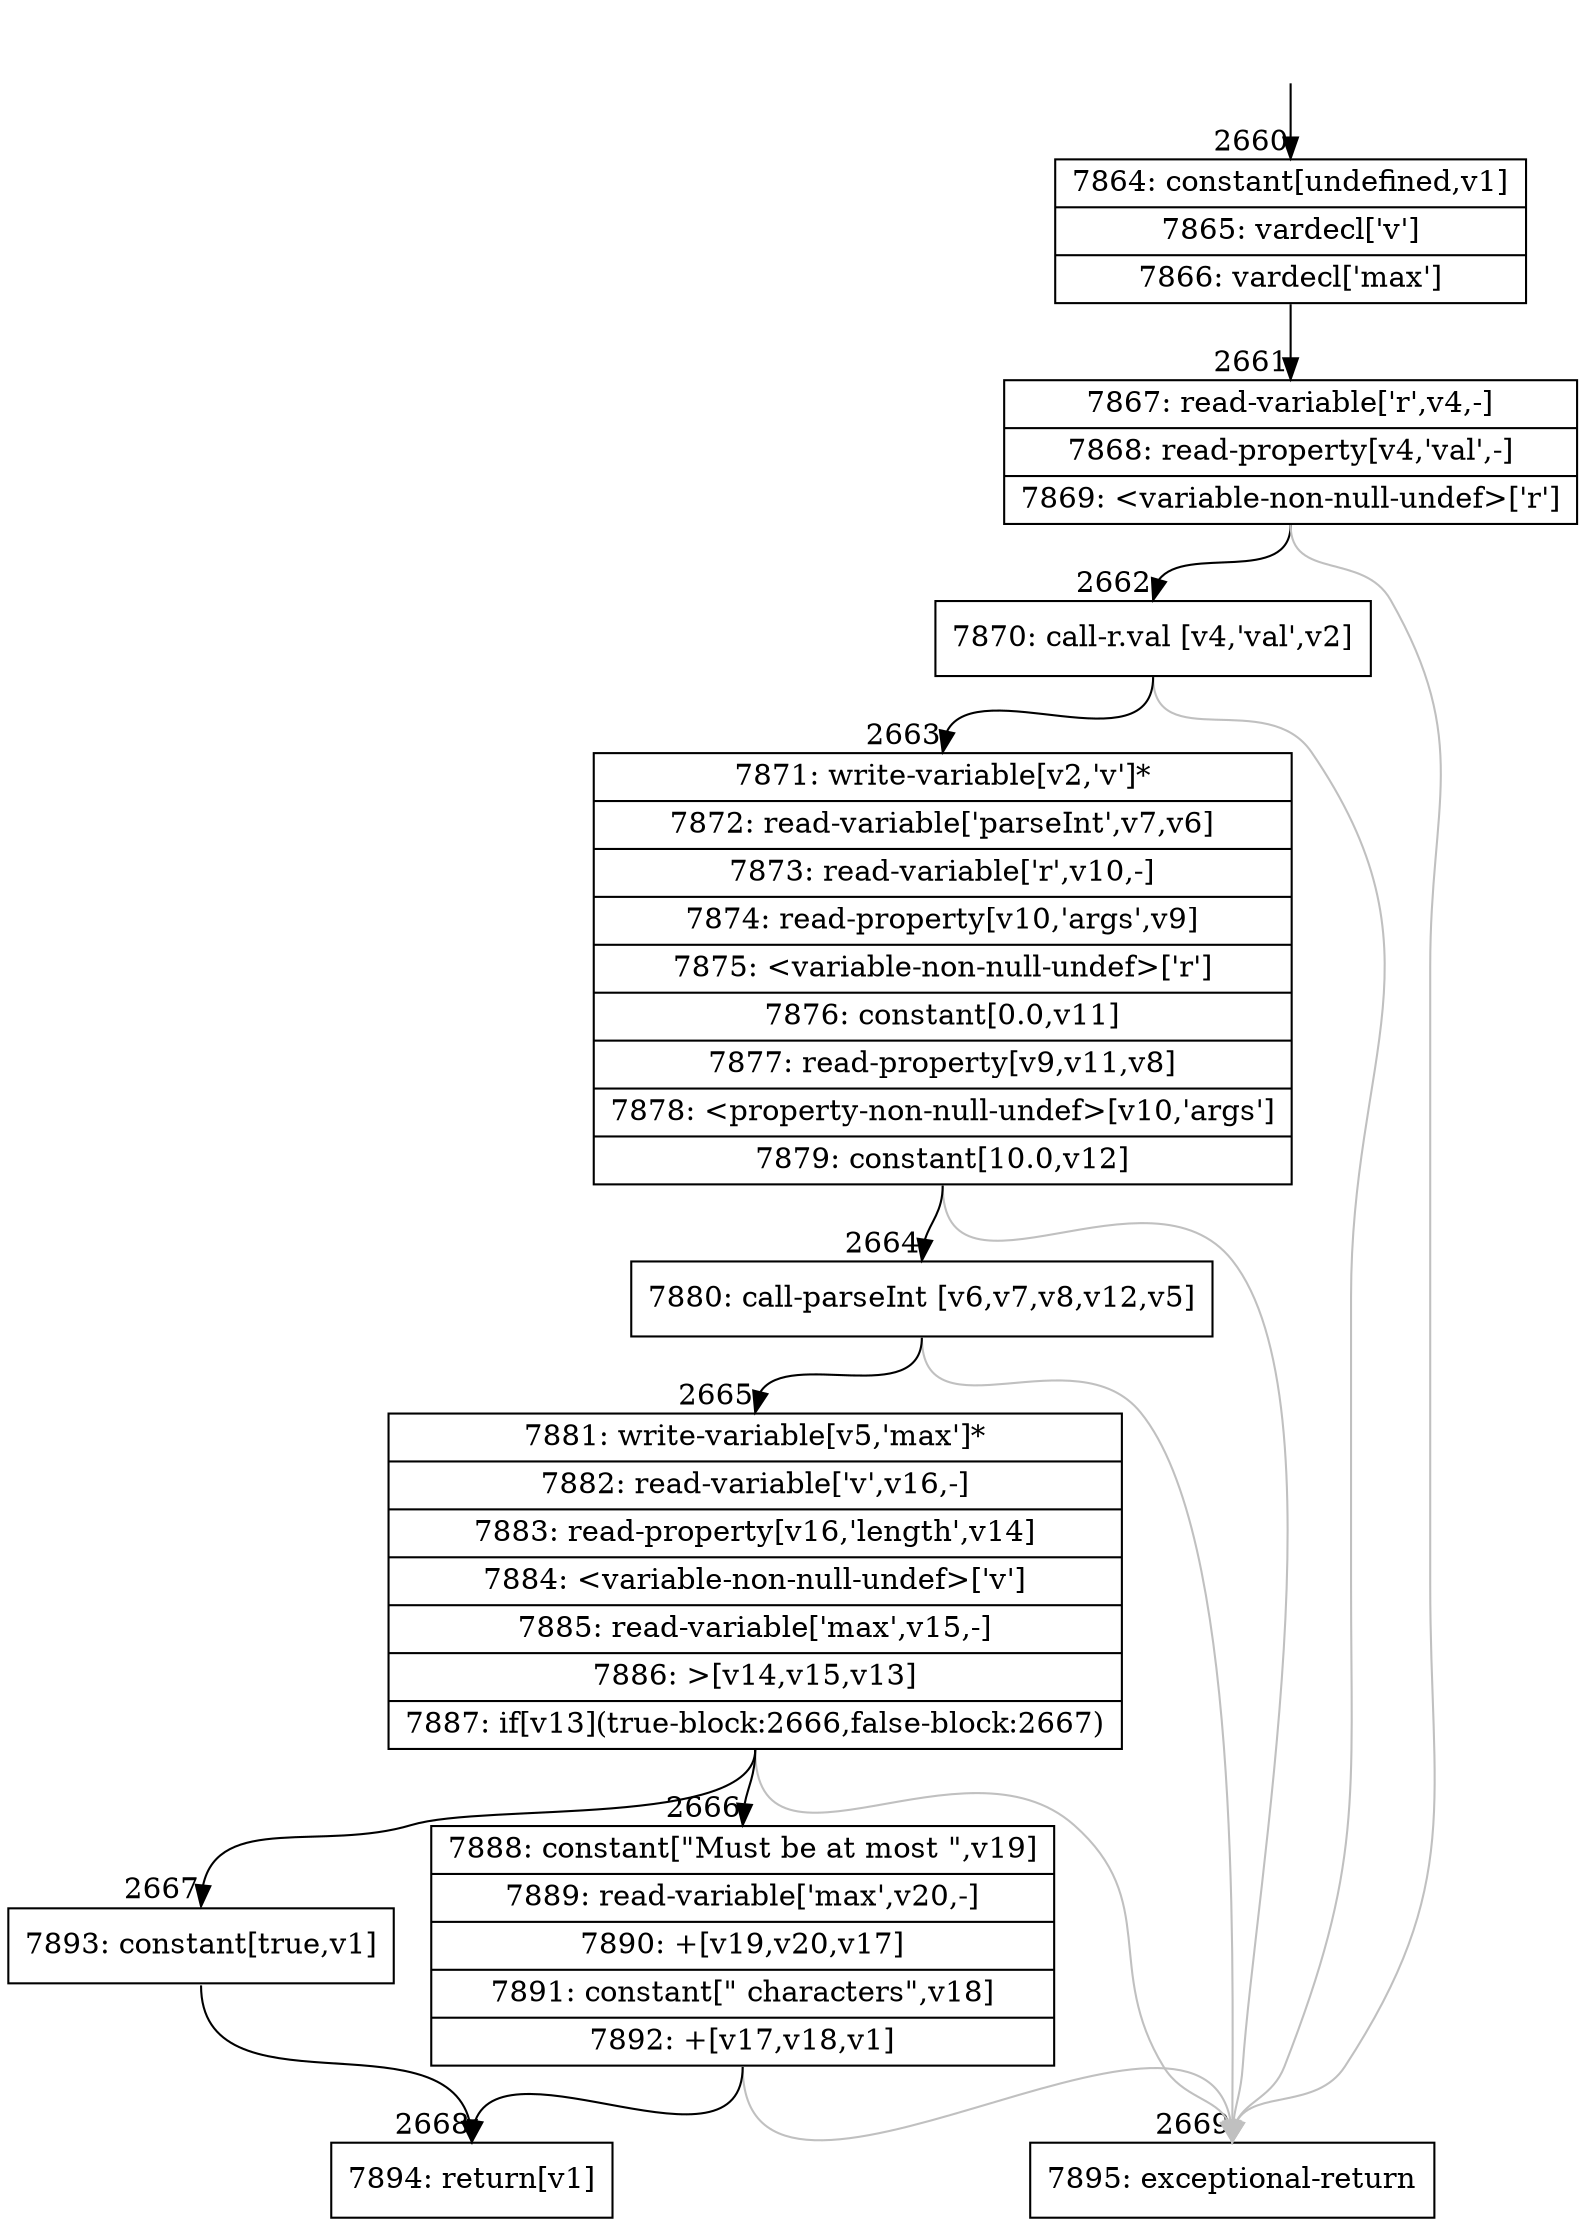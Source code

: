 digraph {
rankdir="TD"
BB_entry209[shape=none,label=""];
BB_entry209 -> BB2660 [tailport=s, headport=n, headlabel="    2660"]
BB2660 [shape=record label="{7864: constant[undefined,v1]|7865: vardecl['v']|7866: vardecl['max']}" ] 
BB2660 -> BB2661 [tailport=s, headport=n, headlabel="      2661"]
BB2661 [shape=record label="{7867: read-variable['r',v4,-]|7868: read-property[v4,'val',-]|7869: \<variable-non-null-undef\>['r']}" ] 
BB2661 -> BB2662 [tailport=s, headport=n, headlabel="      2662"]
BB2661 -> BB2669 [tailport=s, headport=n, color=gray, headlabel="      2669"]
BB2662 [shape=record label="{7870: call-r.val [v4,'val',v2]}" ] 
BB2662 -> BB2663 [tailport=s, headport=n, headlabel="      2663"]
BB2662 -> BB2669 [tailport=s, headport=n, color=gray]
BB2663 [shape=record label="{7871: write-variable[v2,'v']*|7872: read-variable['parseInt',v7,v6]|7873: read-variable['r',v10,-]|7874: read-property[v10,'args',v9]|7875: \<variable-non-null-undef\>['r']|7876: constant[0.0,v11]|7877: read-property[v9,v11,v8]|7878: \<property-non-null-undef\>[v10,'args']|7879: constant[10.0,v12]}" ] 
BB2663 -> BB2664 [tailport=s, headport=n, headlabel="      2664"]
BB2663 -> BB2669 [tailport=s, headport=n, color=gray]
BB2664 [shape=record label="{7880: call-parseInt [v6,v7,v8,v12,v5]}" ] 
BB2664 -> BB2665 [tailport=s, headport=n, headlabel="      2665"]
BB2664 -> BB2669 [tailport=s, headport=n, color=gray]
BB2665 [shape=record label="{7881: write-variable[v5,'max']*|7882: read-variable['v',v16,-]|7883: read-property[v16,'length',v14]|7884: \<variable-non-null-undef\>['v']|7885: read-variable['max',v15,-]|7886: \>[v14,v15,v13]|7887: if[v13](true-block:2666,false-block:2667)}" ] 
BB2665 -> BB2666 [tailport=s, headport=n, headlabel="      2666"]
BB2665 -> BB2667 [tailport=s, headport=n, headlabel="      2667"]
BB2665 -> BB2669 [tailport=s, headport=n, color=gray]
BB2666 [shape=record label="{7888: constant[\"Must be at most \",v19]|7889: read-variable['max',v20,-]|7890: +[v19,v20,v17]|7891: constant[\" characters\",v18]|7892: +[v17,v18,v1]}" ] 
BB2666 -> BB2668 [tailport=s, headport=n, headlabel="      2668"]
BB2666 -> BB2669 [tailport=s, headport=n, color=gray]
BB2667 [shape=record label="{7893: constant[true,v1]}" ] 
BB2667 -> BB2668 [tailport=s, headport=n]
BB2668 [shape=record label="{7894: return[v1]}" ] 
BB2669 [shape=record label="{7895: exceptional-return}" ] 
//#$~ 2442
}
